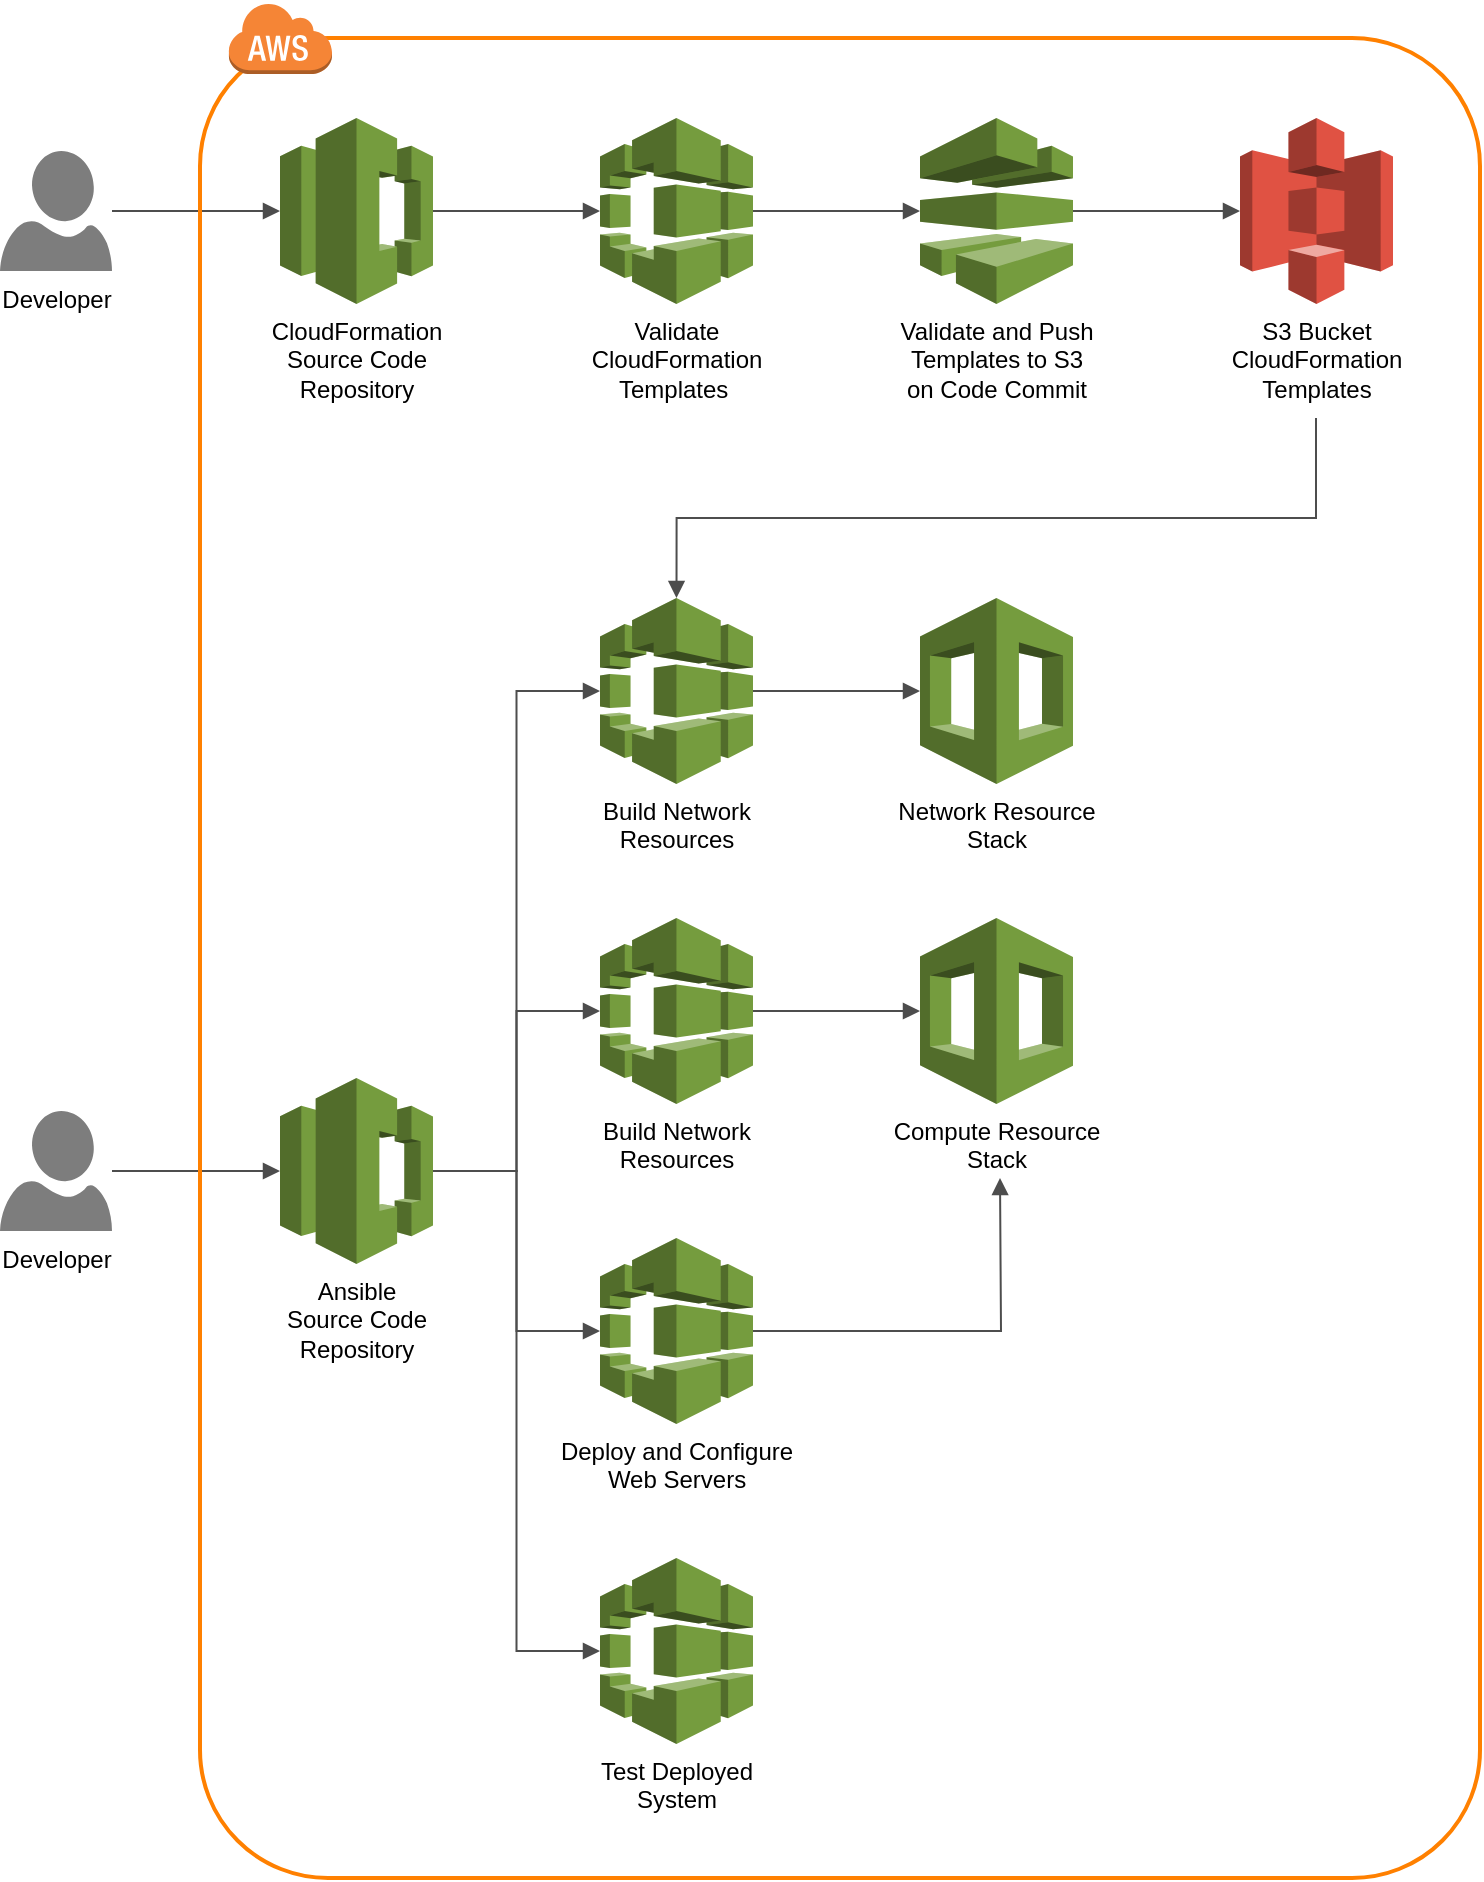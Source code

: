 <mxfile version="10.9.8" type="github"><diagram id="Vb0KptXLto8XbabVxVQt" name="Page-1"><mxGraphModel dx="783" dy="521" grid="1" gridSize="10" guides="1" tooltips="1" connect="1" arrows="1" fold="1" page="1" pageScale="1" pageWidth="850" pageHeight="1100" math="0" shadow="0"><root><mxCell id="0"/><mxCell id="1" parent="0"/><mxCell id="XCukOWzWpXaLMSurkGbz-21" style="edgeStyle=orthogonalEdgeStyle;rounded=0;orthogonalLoop=1;jettySize=auto;html=1;entryX=0;entryY=0.5;entryDx=0;entryDy=0;entryPerimeter=0;endArrow=block;endFill=1;strokeColor=#4D4D4D;" parent="1" source="XCukOWzWpXaLMSurkGbz-1" target="XCukOWzWpXaLMSurkGbz-20" edge="1"><mxGeometry relative="1" as="geometry"/></mxCell><mxCell id="XCukOWzWpXaLMSurkGbz-24" style="edgeStyle=orthogonalEdgeStyle;rounded=0;orthogonalLoop=1;jettySize=auto;html=1;entryX=0;entryY=0.5;entryDx=0;entryDy=0;entryPerimeter=0;endArrow=block;endFill=1;strokeColor=#4D4D4D;exitX=1;exitY=0.5;exitDx=0;exitDy=0;exitPerimeter=0;" parent="1" source="XCukOWzWpXaLMSurkGbz-26" target="XCukOWzWpXaLMSurkGbz-22" edge="1"><mxGeometry relative="1" as="geometry"/></mxCell><mxCell id="XCukOWzWpXaLMSurkGbz-1" value="Build Network &lt;br&gt;Resources" style="outlineConnect=0;dashed=0;verticalLabelPosition=bottom;verticalAlign=top;align=center;html=1;shape=mxgraph.aws3.codebuild;fillColor=#759C3E;gradientColor=none;" parent="1" vertex="1"><mxGeometry x="360" y="320" width="76.5" height="93" as="geometry"/></mxCell><mxCell id="XCukOWzWpXaLMSurkGbz-5" style="edgeStyle=orthogonalEdgeStyle;rounded=0;orthogonalLoop=1;jettySize=auto;html=1;entryX=0;entryY=0.5;entryDx=0;entryDy=0;entryPerimeter=0;endArrow=block;endFill=1;strokeColor=#4D4D4D;" parent="1" source="XCukOWzWpXaLMSurkGbz-2" target="XCukOWzWpXaLMSurkGbz-1" edge="1"><mxGeometry relative="1" as="geometry"/></mxCell><mxCell id="XCukOWzWpXaLMSurkGbz-27" style="edgeStyle=orthogonalEdgeStyle;rounded=0;orthogonalLoop=1;jettySize=auto;html=1;entryX=0;entryY=0.5;entryDx=0;entryDy=0;entryPerimeter=0;endArrow=block;endFill=1;strokeColor=#4D4D4D;" parent="1" source="XCukOWzWpXaLMSurkGbz-2" target="XCukOWzWpXaLMSurkGbz-26" edge="1"><mxGeometry relative="1" as="geometry"/></mxCell><mxCell id="XCukOWzWpXaLMSurkGbz-29" style="edgeStyle=orthogonalEdgeStyle;rounded=0;orthogonalLoop=1;jettySize=auto;html=1;entryX=0;entryY=0.5;entryDx=0;entryDy=0;entryPerimeter=0;endArrow=block;endFill=1;strokeColor=#4D4D4D;" parent="1" source="XCukOWzWpXaLMSurkGbz-2" target="XCukOWzWpXaLMSurkGbz-28" edge="1"><mxGeometry relative="1" as="geometry"/></mxCell><mxCell id="XCukOWzWpXaLMSurkGbz-31" style="edgeStyle=orthogonalEdgeStyle;rounded=0;orthogonalLoop=1;jettySize=auto;html=1;entryX=0;entryY=0.5;entryDx=0;entryDy=0;entryPerimeter=0;endArrow=block;endFill=1;strokeColor=#4D4D4D;" parent="1" source="XCukOWzWpXaLMSurkGbz-2" target="XCukOWzWpXaLMSurkGbz-30" edge="1"><mxGeometry relative="1" as="geometry"/></mxCell><mxCell id="XCukOWzWpXaLMSurkGbz-2" value="Ansible &lt;br&gt;Source Code&lt;br&gt;Repository" style="outlineConnect=0;dashed=0;verticalLabelPosition=bottom;verticalAlign=top;align=center;html=1;shape=mxgraph.aws3.codecommit;fillColor=#759C3E;gradientColor=none;" parent="1" vertex="1"><mxGeometry x="200" y="560" width="76.5" height="93" as="geometry"/></mxCell><mxCell id="XCukOWzWpXaLMSurkGbz-8" style="edgeStyle=orthogonalEdgeStyle;rounded=0;orthogonalLoop=1;jettySize=auto;html=1;entryX=0;entryY=0.5;entryDx=0;entryDy=0;entryPerimeter=0;endArrow=block;endFill=1;strokeColor=#4D4D4D;" parent="1" source="XCukOWzWpXaLMSurkGbz-9" target="XCukOWzWpXaLMSurkGbz-12" edge="1"><mxGeometry relative="1" as="geometry"/></mxCell><mxCell id="XCukOWzWpXaLMSurkGbz-9" value="Validate &lt;br&gt;CloudFormation &lt;br&gt;Templates&amp;nbsp;" style="outlineConnect=0;dashed=0;verticalLabelPosition=bottom;verticalAlign=top;align=center;html=1;shape=mxgraph.aws3.codebuild;fillColor=#759C3E;gradientColor=none;" parent="1" vertex="1"><mxGeometry x="360" y="80" width="76.5" height="93" as="geometry"/></mxCell><mxCell id="XCukOWzWpXaLMSurkGbz-10" style="edgeStyle=orthogonalEdgeStyle;rounded=0;orthogonalLoop=1;jettySize=auto;html=1;entryX=0;entryY=0.5;entryDx=0;entryDy=0;entryPerimeter=0;endArrow=block;endFill=1;strokeColor=#4D4D4D;" parent="1" source="XCukOWzWpXaLMSurkGbz-11" target="XCukOWzWpXaLMSurkGbz-9" edge="1"><mxGeometry relative="1" as="geometry"/></mxCell><mxCell id="XCukOWzWpXaLMSurkGbz-11" value="CloudFormation &lt;br&gt;Source Code&lt;br&gt;Repository" style="outlineConnect=0;dashed=0;verticalLabelPosition=bottom;verticalAlign=top;align=center;html=1;shape=mxgraph.aws3.codecommit;fillColor=#759C3E;gradientColor=none;" parent="1" vertex="1"><mxGeometry x="200" y="80" width="76.5" height="93" as="geometry"/></mxCell><mxCell id="XCukOWzWpXaLMSurkGbz-14" style="edgeStyle=orthogonalEdgeStyle;rounded=0;orthogonalLoop=1;jettySize=auto;html=1;entryX=0;entryY=0.5;entryDx=0;entryDy=0;entryPerimeter=0;endArrow=block;endFill=1;strokeColor=#4D4D4D;" parent="1" source="XCukOWzWpXaLMSurkGbz-12" target="XCukOWzWpXaLMSurkGbz-13" edge="1"><mxGeometry relative="1" as="geometry"/></mxCell><mxCell id="XCukOWzWpXaLMSurkGbz-12" value="Validate and Push &lt;br&gt;Templates to S3 &lt;br&gt;on Code Commit" style="outlineConnect=0;dashed=0;verticalLabelPosition=bottom;verticalAlign=top;align=center;html=1;shape=mxgraph.aws3.codepipeline;fillColor=#759C3E;gradientColor=none;" parent="1" vertex="1"><mxGeometry x="520" y="80" width="76.5" height="93" as="geometry"/></mxCell><mxCell id="XCukOWzWpXaLMSurkGbz-19" style="edgeStyle=orthogonalEdgeStyle;rounded=0;orthogonalLoop=1;jettySize=auto;html=1;entryX=0.5;entryY=0;entryDx=0;entryDy=0;entryPerimeter=0;endArrow=block;endFill=1;strokeColor=#4D4D4D;" parent="1" target="XCukOWzWpXaLMSurkGbz-1" edge="1"><mxGeometry relative="1" as="geometry"><mxPoint x="718" y="230" as="sourcePoint"/><Array as="points"><mxPoint x="718" y="280"/><mxPoint x="398" y="280"/></Array></mxGeometry></mxCell><mxCell id="XCukOWzWpXaLMSurkGbz-13" value="S3 Bucket&lt;br&gt;CloudFormation &lt;br&gt;Templates" style="outlineConnect=0;dashed=0;verticalLabelPosition=bottom;verticalAlign=top;align=center;html=1;shape=mxgraph.aws3.s3;fillColor=#E05243;gradientColor=none;" parent="1" vertex="1"><mxGeometry x="680" y="80" width="76.5" height="93" as="geometry"/></mxCell><mxCell id="XCukOWzWpXaLMSurkGbz-16" style="edgeStyle=orthogonalEdgeStyle;rounded=0;orthogonalLoop=1;jettySize=auto;html=1;entryX=0;entryY=0.5;entryDx=0;entryDy=0;entryPerimeter=0;endArrow=block;endFill=1;strokeColor=#4D4D4D;" parent="1" source="XCukOWzWpXaLMSurkGbz-15" target="XCukOWzWpXaLMSurkGbz-2" edge="1"><mxGeometry relative="1" as="geometry"/></mxCell><mxCell id="XCukOWzWpXaLMSurkGbz-15" value="Developer" style="shadow=0;dashed=0;html=1;strokeColor=none;labelPosition=center;verticalLabelPosition=bottom;verticalAlign=top;align=center;shape=mxgraph.azure.user;fillColor=#7D7D7D;" parent="1" vertex="1"><mxGeometry x="60" y="576.5" width="56" height="60" as="geometry"/></mxCell><mxCell id="XCukOWzWpXaLMSurkGbz-17" style="edgeStyle=orthogonalEdgeStyle;rounded=0;orthogonalLoop=1;jettySize=auto;html=1;endArrow=block;endFill=1;strokeColor=#4D4D4D;" parent="1" source="XCukOWzWpXaLMSurkGbz-18" target="XCukOWzWpXaLMSurkGbz-11" edge="1"><mxGeometry relative="1" as="geometry"><mxPoint x="200" y="127" as="targetPoint"/></mxGeometry></mxCell><mxCell id="XCukOWzWpXaLMSurkGbz-18" value="Developer" style="shadow=0;dashed=0;html=1;strokeColor=none;labelPosition=center;verticalLabelPosition=bottom;verticalAlign=top;align=center;shape=mxgraph.azure.user;fillColor=#7D7D7D;" parent="1" vertex="1"><mxGeometry x="60" y="96.5" width="56" height="60" as="geometry"/></mxCell><mxCell id="XCukOWzWpXaLMSurkGbz-20" value="Network&amp;nbsp;Resource &lt;br&gt;Stack" style="outlineConnect=0;dashed=0;verticalLabelPosition=bottom;verticalAlign=top;align=center;html=1;shape=mxgraph.aws3.cloudformation;fillColor=#759C3E;gradientColor=none;" parent="1" vertex="1"><mxGeometry x="520" y="320" width="76.5" height="93" as="geometry"/></mxCell><mxCell id="XCukOWzWpXaLMSurkGbz-22" value="Compute Resource&lt;br&gt;Stack" style="outlineConnect=0;dashed=0;verticalLabelPosition=bottom;verticalAlign=top;align=center;html=1;shape=mxgraph.aws3.cloudformation;fillColor=#759C3E;gradientColor=none;" parent="1" vertex="1"><mxGeometry x="520" y="480" width="76.5" height="93" as="geometry"/></mxCell><mxCell id="XCukOWzWpXaLMSurkGbz-26" value="Build Network &lt;br&gt;Resources" style="outlineConnect=0;dashed=0;verticalLabelPosition=bottom;verticalAlign=top;align=center;html=1;shape=mxgraph.aws3.codebuild;fillColor=#759C3E;gradientColor=none;" parent="1" vertex="1"><mxGeometry x="360" y="480" width="76.5" height="93" as="geometry"/></mxCell><mxCell id="qh6XgYroljBg876kqHsD-1" style="edgeStyle=orthogonalEdgeStyle;rounded=0;orthogonalLoop=1;jettySize=auto;html=1;endArrow=block;endFill=1;strokeColor=#4D4D4D;" edge="1" parent="1" source="XCukOWzWpXaLMSurkGbz-28"><mxGeometry relative="1" as="geometry"><mxPoint x="560" y="610" as="targetPoint"/></mxGeometry></mxCell><mxCell id="XCukOWzWpXaLMSurkGbz-28" value="Deploy and Configure &lt;br&gt;Web Servers" style="outlineConnect=0;dashed=0;verticalLabelPosition=bottom;verticalAlign=top;align=center;html=1;shape=mxgraph.aws3.codebuild;fillColor=#759C3E;gradientColor=none;" parent="1" vertex="1"><mxGeometry x="360" y="640" width="76.5" height="93" as="geometry"/></mxCell><mxCell id="XCukOWzWpXaLMSurkGbz-30" value="Test Deployed &lt;br&gt;System" style="outlineConnect=0;dashed=0;verticalLabelPosition=bottom;verticalAlign=top;align=center;html=1;shape=mxgraph.aws3.codebuild;fillColor=#759C3E;gradientColor=none;" parent="1" vertex="1"><mxGeometry x="360" y="800" width="76.5" height="93" as="geometry"/></mxCell><mxCell id="qh6XgYroljBg876kqHsD-2" value="" style="rounded=1;arcSize=10;dashed=0;strokeColor=#FF8000;fillColor=none;gradientColor=none;strokeWidth=2;" vertex="1" parent="1"><mxGeometry x="160" y="40" width="640" height="920" as="geometry"/></mxCell><mxCell id="qh6XgYroljBg876kqHsD-3" value="" style="dashed=0;html=1;shape=mxgraph.aws3.cloud;fillColor=#F58536;gradientColor=none;dashed=0;" vertex="1" parent="1"><mxGeometry x="174" y="22" width="52" height="36" as="geometry"/></mxCell></root></mxGraphModel></diagram></mxfile>